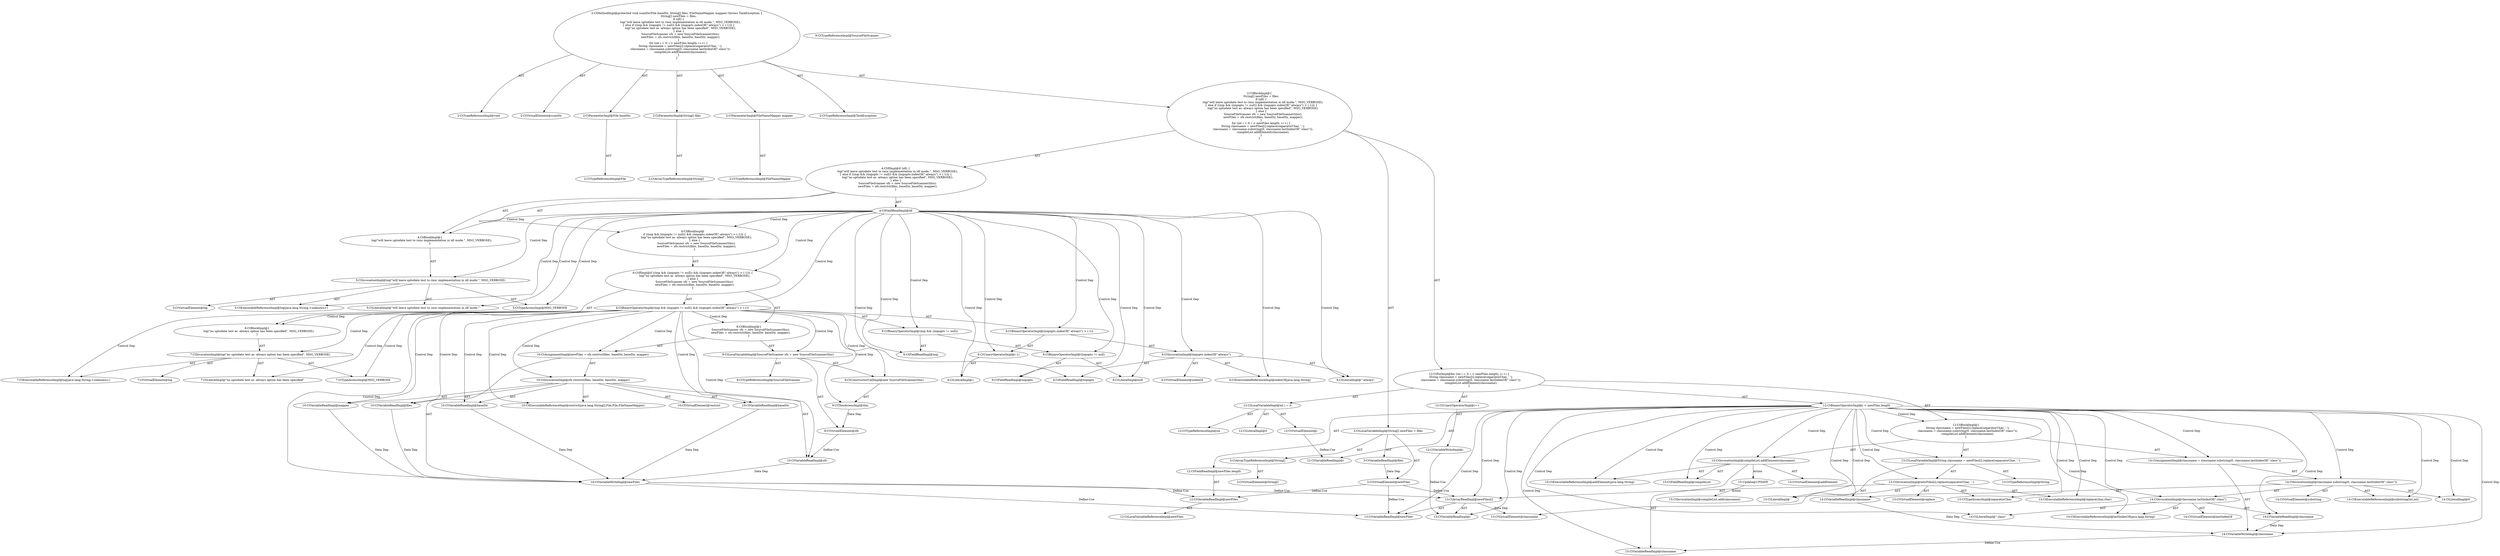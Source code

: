 digraph "scanDir#?,File,String[],FileNameMapper" {
0 [label="2:CtTypeReferenceImpl@void" shape=ellipse]
1 [label="2:CtVirtualElement@scanDir" shape=ellipse]
2 [label="2:CtParameterImpl@File baseDir" shape=ellipse]
3 [label="2:CtTypeReferenceImpl@File" shape=ellipse]
4 [label="2:CtParameterImpl@String[] files" shape=ellipse]
5 [label="2:CtArrayTypeReferenceImpl@String[]" shape=ellipse]
6 [label="2:CtParameterImpl@FileNameMapper mapper" shape=ellipse]
7 [label="2:CtTypeReferenceImpl@FileNameMapper" shape=ellipse]
8 [label="2:CtTypeReferenceImpl@TaskException" shape=ellipse]
9 [label="3:CtVirtualElement@String[]" shape=ellipse]
10 [label="3:CtArrayTypeReferenceImpl@String[]" shape=ellipse]
11 [label="3:CtVariableReadImpl@files" shape=ellipse]
12 [label="3:CtVirtualElement@newFiles" shape=ellipse]
13 [label="3:CtLocalVariableImpl@String[] newFiles = files" shape=ellipse]
14 [label="4:CtFieldReadImpl@idl" shape=ellipse]
15 [label="5:CtExecutableReferenceImpl@log(java.lang.String,<unknown>)" shape=ellipse]
16 [label="5:CtVirtualElement@log" shape=ellipse]
17 [label="5:CtLiteralImpl@\"will leave uptodate test to rmic implementation in idl mode.\"" shape=ellipse]
18 [label="5:CtTypeAccessImpl@MSG_VERBOSE" shape=ellipse]
19 [label="5:CtInvocationImpl@log(\"will leave uptodate test to rmic implementation in idl mode.\", MSG_VERBOSE)" shape=ellipse]
20 [label="4:CtBlockImpl@\{
    log(\"will leave uptodate test to rmic implementation in idl mode.\", MSG_VERBOSE);
\}" shape=ellipse]
21 [label="6:CtFieldReadImpl@iiop" shape=ellipse]
22 [label="6:CtFieldReadImpl@iiopopts" shape=ellipse]
23 [label="6:CtLiteralImpl@null" shape=ellipse]
24 [label="6:CtBinaryOperatorImpl@(iiopopts != null)" shape=ellipse]
25 [label="6:CtBinaryOperatorImpl@(iiop && (iiopopts != null))" shape=ellipse]
26 [label="6:CtExecutableReferenceImpl@indexOf(java.lang.String)" shape=ellipse]
27 [label="6:CtVirtualElement@indexOf" shape=ellipse]
28 [label="6:CtFieldReadImpl@iiopopts" shape=ellipse]
29 [label="6:CtLiteralImpl@\"-always\"" shape=ellipse]
30 [label="6:CtInvocationImpl@iiopopts.indexOf(\"-always\")" shape=ellipse]
31 [label="6:CtLiteralImpl@1" shape=ellipse]
32 [label="6:CtUnaryOperatorImpl@(-1)" shape=ellipse]
33 [label="6:CtBinaryOperatorImpl@(iiopopts.indexOf(\"-always\") > (-1))" shape=ellipse]
34 [label="6:CtBinaryOperatorImpl@(iiop && (iiopopts != null)) && (iiopopts.indexOf(\"-always\") > (-1))" shape=ellipse]
35 [label="7:CtExecutableReferenceImpl@log(java.lang.String,<unknown>)" shape=ellipse]
36 [label="7:CtVirtualElement@log" shape=ellipse]
37 [label="7:CtLiteralImpl@\"no uptodate test as -always option has been specified\"" shape=ellipse]
38 [label="7:CtTypeAccessImpl@MSG_VERBOSE" shape=ellipse]
39 [label="7:CtInvocationImpl@log(\"no uptodate test as -always option has been specified\", MSG_VERBOSE)" shape=ellipse]
40 [label="6:CtBlockImpl@\{
    log(\"no uptodate test as -always option has been specified\", MSG_VERBOSE);
\}" shape=ellipse]
41 [label="9:CtTypeReferenceImpl@SourceFileScanner" shape=ellipse]
42 [label="9:CtTypeReferenceImpl@SourceFileScanner" shape=ellipse]
43 [label="9:CtThisAccessImpl@this" shape=ellipse]
44 [label="9:CtConstructorCallImpl@new SourceFileScanner(this)" shape=ellipse]
45 [label="9:CtVirtualElement@sfs" shape=ellipse]
46 [label="9:CtLocalVariableImpl@SourceFileScanner sfs = new SourceFileScanner(this)" shape=ellipse]
47 [label="10:CtVariableWriteImpl@newFiles" shape=ellipse]
48 [label="10:CtExecutableReferenceImpl@restrict(java.lang.String[],File,File,FileNameMapper)" shape=ellipse]
49 [label="10:CtVirtualElement@restrict" shape=ellipse]
50 [label="10:CtVariableReadImpl@sfs" shape=ellipse]
51 [label="10:CtVariableReadImpl@files" shape=ellipse]
52 [label="10:CtVariableReadImpl@baseDir" shape=ellipse]
53 [label="10:CtVariableReadImpl@baseDir" shape=ellipse]
54 [label="10:CtVariableReadImpl@mapper" shape=ellipse]
55 [label="10:CtInvocationImpl@sfs.restrict(files, baseDir, baseDir, mapper)" shape=ellipse]
56 [label="10:CtAssignmentImpl@newFiles = sfs.restrict(files, baseDir, baseDir, mapper)" shape=ellipse]
57 [label="8:CtBlockImpl@\{
    SourceFileScanner sfs = new SourceFileScanner(this);
    newFiles = sfs.restrict(files, baseDir, baseDir, mapper);
\}" shape=ellipse]
58 [label="6:CtIfImpl@if ((iiop && (iiopopts != null)) && (iiopopts.indexOf(\"-always\") > (-1))) \{
    log(\"no uptodate test as -always option has been specified\", MSG_VERBOSE);
\} else \{
    SourceFileScanner sfs = new SourceFileScanner(this);
    newFiles = sfs.restrict(files, baseDir, baseDir, mapper);
\}" shape=ellipse]
59 [label="6:CtBlockImpl@
    if ((iiop && (iiopopts != null)) && (iiopopts.indexOf(\"-always\") > (-1))) \{
        log(\"no uptodate test as -always option has been specified\", MSG_VERBOSE);
    \} else \{
        SourceFileScanner sfs = new SourceFileScanner(this);
        newFiles = sfs.restrict(files, baseDir, baseDir, mapper);
    \}
" shape=ellipse]
60 [label="4:CtIfImpl@if (idl) \{
    log(\"will leave uptodate test to rmic implementation in idl mode.\", MSG_VERBOSE);
\} else if ((iiop && (iiopopts != null)) && (iiopopts.indexOf(\"-always\") > (-1))) \{
    log(\"no uptodate test as -always option has been specified\", MSG_VERBOSE);
\} else \{
    SourceFileScanner sfs = new SourceFileScanner(this);
    newFiles = sfs.restrict(files, baseDir, baseDir, mapper);
\}" shape=ellipse]
61 [label="12:CtTypeReferenceImpl@int" shape=ellipse]
62 [label="12:CtLiteralImpl@0" shape=ellipse]
63 [label="12:CtVirtualElement@i" shape=ellipse]
64 [label="12:CtLocalVariableImpl@int i = 0" shape=ellipse]
65 [label="12:CtVariableReadImpl@i" shape=ellipse]
66 [label="12:CtVariableReadImpl@newFiles" shape=ellipse]
67 [label="12:CtLocalVariableReferenceImpl@newFiles" shape=ellipse]
68 [label="12:CtFieldReadImpl@newFiles.length" shape=ellipse]
69 [label="12:CtBinaryOperatorImpl@i < newFiles.length" shape=ellipse]
70 [label="12:CtVariableWriteImpl@i" shape=ellipse]
71 [label="12:CtUnaryOperatorImpl@i++" shape=ellipse]
72 [label="13:CtTypeReferenceImpl@String" shape=ellipse]
73 [label="13:CtExecutableReferenceImpl@replace(char,char)" shape=ellipse]
74 [label="13:CtVirtualElement@replace" shape=ellipse]
75 [label="13:CtVariableReadImpl@newFiles" shape=ellipse]
76 [label="13:CtVariableReadImpl@i" shape=ellipse]
77 [label="13:CtArrayReadImpl@newFiles[i]" shape=ellipse]
78 [label="13:CtTypeAccessImpl@separatorChar" shape=ellipse]
79 [label="13:CtLiteralImpl@'.'" shape=ellipse]
80 [label="13:CtInvocationImpl@newFiles[i].replace(separatorChar, '.')" shape=ellipse]
81 [label="13:CtVirtualElement@classname" shape=ellipse]
82 [label="13:CtLocalVariableImpl@String classname = newFiles[i].replace(separatorChar, '.')" shape=ellipse]
83 [label="14:CtVariableWriteImpl@classname" shape=ellipse]
84 [label="14:CtExecutableReferenceImpl@substring(int,int)" shape=ellipse]
85 [label="14:CtVirtualElement@substring" shape=ellipse]
86 [label="14:CtVariableReadImpl@classname" shape=ellipse]
87 [label="14:CtLiteralImpl@0" shape=ellipse]
88 [label="14:CtExecutableReferenceImpl@lastIndexOf(java.lang.String)" shape=ellipse]
89 [label="14:CtVirtualElement@lastIndexOf" shape=ellipse]
90 [label="14:CtVariableReadImpl@classname" shape=ellipse]
91 [label="14:CtLiteralImpl@\".class\"" shape=ellipse]
92 [label="14:CtInvocationImpl@classname.lastIndexOf(\".class\")" shape=ellipse]
93 [label="14:CtInvocationImpl@classname.substring(0, classname.lastIndexOf(\".class\"))" shape=ellipse]
94 [label="14:CtAssignmentImpl@classname = classname.substring(0, classname.lastIndexOf(\".class\"))" shape=ellipse]
95 [label="15:CtExecutableReferenceImpl@addElement(java.lang.String)" shape=ellipse]
96 [label="15:CtVirtualElement@addElement" shape=ellipse]
97 [label="15:CtFieldReadImpl@compileList" shape=ellipse]
98 [label="15:CtVariableReadImpl@classname" shape=ellipse]
99 [label="15:CtInvocationImpl@compileList.addElement(classname)" shape=ellipse]
100 [label="12:CtBlockImpl@\{
    String classname = newFiles[i].replace(separatorChar, '.');
    classname = classname.substring(0, classname.lastIndexOf(\".class\"));
    compileList.addElement(classname);
\}" shape=ellipse]
101 [label="12:CtForImpl@for (int i = 0; i < newFiles.length; i++) \{
    String classname = newFiles[i].replace(separatorChar, '.');
    classname = classname.substring(0, classname.lastIndexOf(\".class\"));
    compileList.addElement(classname);
\}" shape=ellipse]
102 [label="2:CtBlockImpl@\{
    String[] newFiles = files;
    if (idl) \{
        log(\"will leave uptodate test to rmic implementation in idl mode.\", MSG_VERBOSE);
    \} else if ((iiop && (iiopopts != null)) && (iiopopts.indexOf(\"-always\") > (-1))) \{
        log(\"no uptodate test as -always option has been specified\", MSG_VERBOSE);
    \} else \{
        SourceFileScanner sfs = new SourceFileScanner(this);
        newFiles = sfs.restrict(files, baseDir, baseDir, mapper);
    \}
    for (int i = 0; i < newFiles.length; i++) \{
        String classname = newFiles[i].replace(separatorChar, '.');
        classname = classname.substring(0, classname.lastIndexOf(\".class\"));
        compileList.addElement(classname);
    \}
\}" shape=ellipse]
103 [label="2:CtMethodImpl@protected void scanDir(File baseDir, String[] files, FileNameMapper mapper) throws TaskException \{
    String[] newFiles = files;
    if (idl) \{
        log(\"will leave uptodate test to rmic implementation in idl mode.\", MSG_VERBOSE);
    \} else if ((iiop && (iiopopts != null)) && (iiopopts.indexOf(\"-always\") > (-1))) \{
        log(\"no uptodate test as -always option has been specified\", MSG_VERBOSE);
    \} else \{
        SourceFileScanner sfs = new SourceFileScanner(this);
        newFiles = sfs.restrict(files, baseDir, baseDir, mapper);
    \}
    for (int i = 0; i < newFiles.length; i++) \{
        String classname = newFiles[i].replace(separatorChar, '.');
        classname = classname.substring(0, classname.lastIndexOf(\".class\"));
        compileList.addElement(classname);
    \}
\}" shape=ellipse]
104 [label="15:Update@UPDATE" shape=ellipse]
105 [label="15:CtInvocationImpl@compileList.add(classname)" shape=ellipse]
2 -> 3 [label="AST"];
4 -> 5 [label="AST"];
6 -> 7 [label="AST"];
10 -> 9 [label="AST"];
11 -> 12 [label="Data Dep"];
12 -> 66 [label="Define-Use"];
12 -> 75 [label="Define-Use"];
12 -> 77 [label="Define-Use"];
13 -> 12 [label="AST"];
13 -> 10 [label="AST"];
13 -> 11 [label="AST"];
14 -> 20 [label="Control Dep"];
14 -> 19 [label="Control Dep"];
14 -> 15 [label="Control Dep"];
14 -> 17 [label="Control Dep"];
14 -> 18 [label="Control Dep"];
14 -> 59 [label="Control Dep"];
14 -> 58 [label="Control Dep"];
14 -> 34 [label="Control Dep"];
14 -> 25 [label="Control Dep"];
14 -> 21 [label="Control Dep"];
14 -> 24 [label="Control Dep"];
14 -> 22 [label="Control Dep"];
14 -> 23 [label="Control Dep"];
14 -> 33 [label="Control Dep"];
14 -> 30 [label="Control Dep"];
14 -> 26 [label="Control Dep"];
14 -> 28 [label="Control Dep"];
14 -> 29 [label="Control Dep"];
14 -> 32 [label="Control Dep"];
14 -> 31 [label="Control Dep"];
19 -> 16 [label="AST"];
19 -> 15 [label="AST"];
19 -> 17 [label="AST"];
19 -> 18 [label="AST"];
20 -> 19 [label="AST"];
24 -> 22 [label="AST"];
24 -> 23 [label="AST"];
25 -> 21 [label="AST"];
25 -> 24 [label="AST"];
30 -> 27 [label="AST"];
30 -> 28 [label="AST"];
30 -> 26 [label="AST"];
30 -> 29 [label="AST"];
32 -> 31 [label="AST"];
33 -> 30 [label="AST"];
33 -> 32 [label="AST"];
34 -> 25 [label="AST"];
34 -> 33 [label="AST"];
34 -> 40 [label="Control Dep"];
34 -> 39 [label="Control Dep"];
34 -> 35 [label="Control Dep"];
34 -> 37 [label="Control Dep"];
34 -> 38 [label="Control Dep"];
34 -> 57 [label="Control Dep"];
34 -> 46 [label="Control Dep"];
34 -> 44 [label="Control Dep"];
34 -> 43 [label="Control Dep"];
34 -> 56 [label="Control Dep"];
34 -> 47 [label="Control Dep"];
34 -> 55 [label="Control Dep"];
34 -> 48 [label="Control Dep"];
34 -> 50 [label="Control Dep"];
34 -> 51 [label="Control Dep"];
34 -> 52 [label="Control Dep"];
34 -> 53 [label="Control Dep"];
34 -> 54 [label="Control Dep"];
39 -> 36 [label="AST"];
39 -> 35 [label="AST"];
39 -> 37 [label="AST"];
39 -> 38 [label="AST"];
40 -> 39 [label="AST"];
43 -> 45 [label="Data Dep"];
44 -> 43 [label="AST"];
45 -> 50 [label="Define-Use"];
46 -> 45 [label="AST"];
46 -> 41 [label="AST"];
46 -> 44 [label="AST"];
47 -> 66 [label="Define-Use"];
47 -> 75 [label="Define-Use"];
47 -> 77 [label="Define-Use"];
50 -> 47 [label="Data Dep"];
51 -> 47 [label="Data Dep"];
52 -> 47 [label="Data Dep"];
53 -> 47 [label="Data Dep"];
54 -> 47 [label="Data Dep"];
55 -> 49 [label="AST"];
55 -> 50 [label="AST"];
55 -> 48 [label="AST"];
55 -> 51 [label="AST"];
55 -> 52 [label="AST"];
55 -> 53 [label="AST"];
55 -> 54 [label="AST"];
56 -> 47 [label="AST"];
56 -> 55 [label="AST"];
57 -> 46 [label="AST"];
57 -> 56 [label="AST"];
58 -> 34 [label="AST"];
58 -> 40 [label="AST"];
58 -> 57 [label="AST"];
59 -> 58 [label="AST"];
60 -> 14 [label="AST"];
60 -> 20 [label="AST"];
60 -> 59 [label="AST"];
63 -> 65 [label="Define-Use"];
64 -> 63 [label="AST"];
64 -> 61 [label="AST"];
64 -> 62 [label="AST"];
66 -> 67 [label="AST"];
68 -> 66 [label="AST"];
69 -> 65 [label="AST"];
69 -> 68 [label="AST"];
69 -> 100 [label="Control Dep"];
69 -> 82 [label="Control Dep"];
69 -> 80 [label="Control Dep"];
69 -> 73 [label="Control Dep"];
69 -> 77 [label="Control Dep"];
69 -> 75 [label="Control Dep"];
69 -> 76 [label="Control Dep"];
69 -> 78 [label="Control Dep"];
69 -> 79 [label="Control Dep"];
69 -> 94 [label="Control Dep"];
69 -> 83 [label="Control Dep"];
69 -> 93 [label="Control Dep"];
69 -> 84 [label="Control Dep"];
69 -> 86 [label="Control Dep"];
69 -> 87 [label="Control Dep"];
69 -> 92 [label="Control Dep"];
69 -> 88 [label="Control Dep"];
69 -> 90 [label="Control Dep"];
69 -> 91 [label="Control Dep"];
69 -> 99 [label="Control Dep"];
69 -> 95 [label="Control Dep"];
69 -> 97 [label="Control Dep"];
69 -> 98 [label="Control Dep"];
70 -> 76 [label="Define-Use"];
71 -> 70 [label="AST"];
77 -> 75 [label="AST"];
77 -> 76 [label="AST"];
77 -> 81 [label="Data Dep"];
80 -> 74 [label="AST"];
80 -> 77 [label="AST"];
80 -> 73 [label="AST"];
80 -> 78 [label="AST"];
80 -> 79 [label="AST"];
82 -> 81 [label="AST"];
82 -> 72 [label="AST"];
82 -> 80 [label="AST"];
83 -> 98 [label="Define-Use"];
86 -> 83 [label="Data Dep"];
90 -> 83 [label="Data Dep"];
92 -> 89 [label="AST"];
92 -> 90 [label="AST"];
92 -> 88 [label="AST"];
92 -> 91 [label="AST"];
93 -> 85 [label="AST"];
93 -> 86 [label="AST"];
93 -> 84 [label="AST"];
93 -> 87 [label="AST"];
93 -> 92 [label="AST"];
94 -> 83 [label="AST"];
94 -> 93 [label="AST"];
99 -> 96 [label="AST"];
99 -> 97 [label="AST"];
99 -> 95 [label="AST"];
99 -> 98 [label="AST"];
99 -> 104 [label="Action"];
100 -> 82 [label="AST"];
100 -> 94 [label="AST"];
100 -> 99 [label="AST"];
101 -> 64 [label="AST"];
101 -> 69 [label="AST"];
101 -> 71 [label="AST"];
101 -> 100 [label="AST"];
102 -> 13 [label="AST"];
102 -> 60 [label="AST"];
102 -> 101 [label="AST"];
103 -> 1 [label="AST"];
103 -> 0 [label="AST"];
103 -> 2 [label="AST"];
103 -> 4 [label="AST"];
103 -> 6 [label="AST"];
103 -> 8 [label="AST"];
103 -> 102 [label="AST"];
104 -> 105 [label="Action"];
}